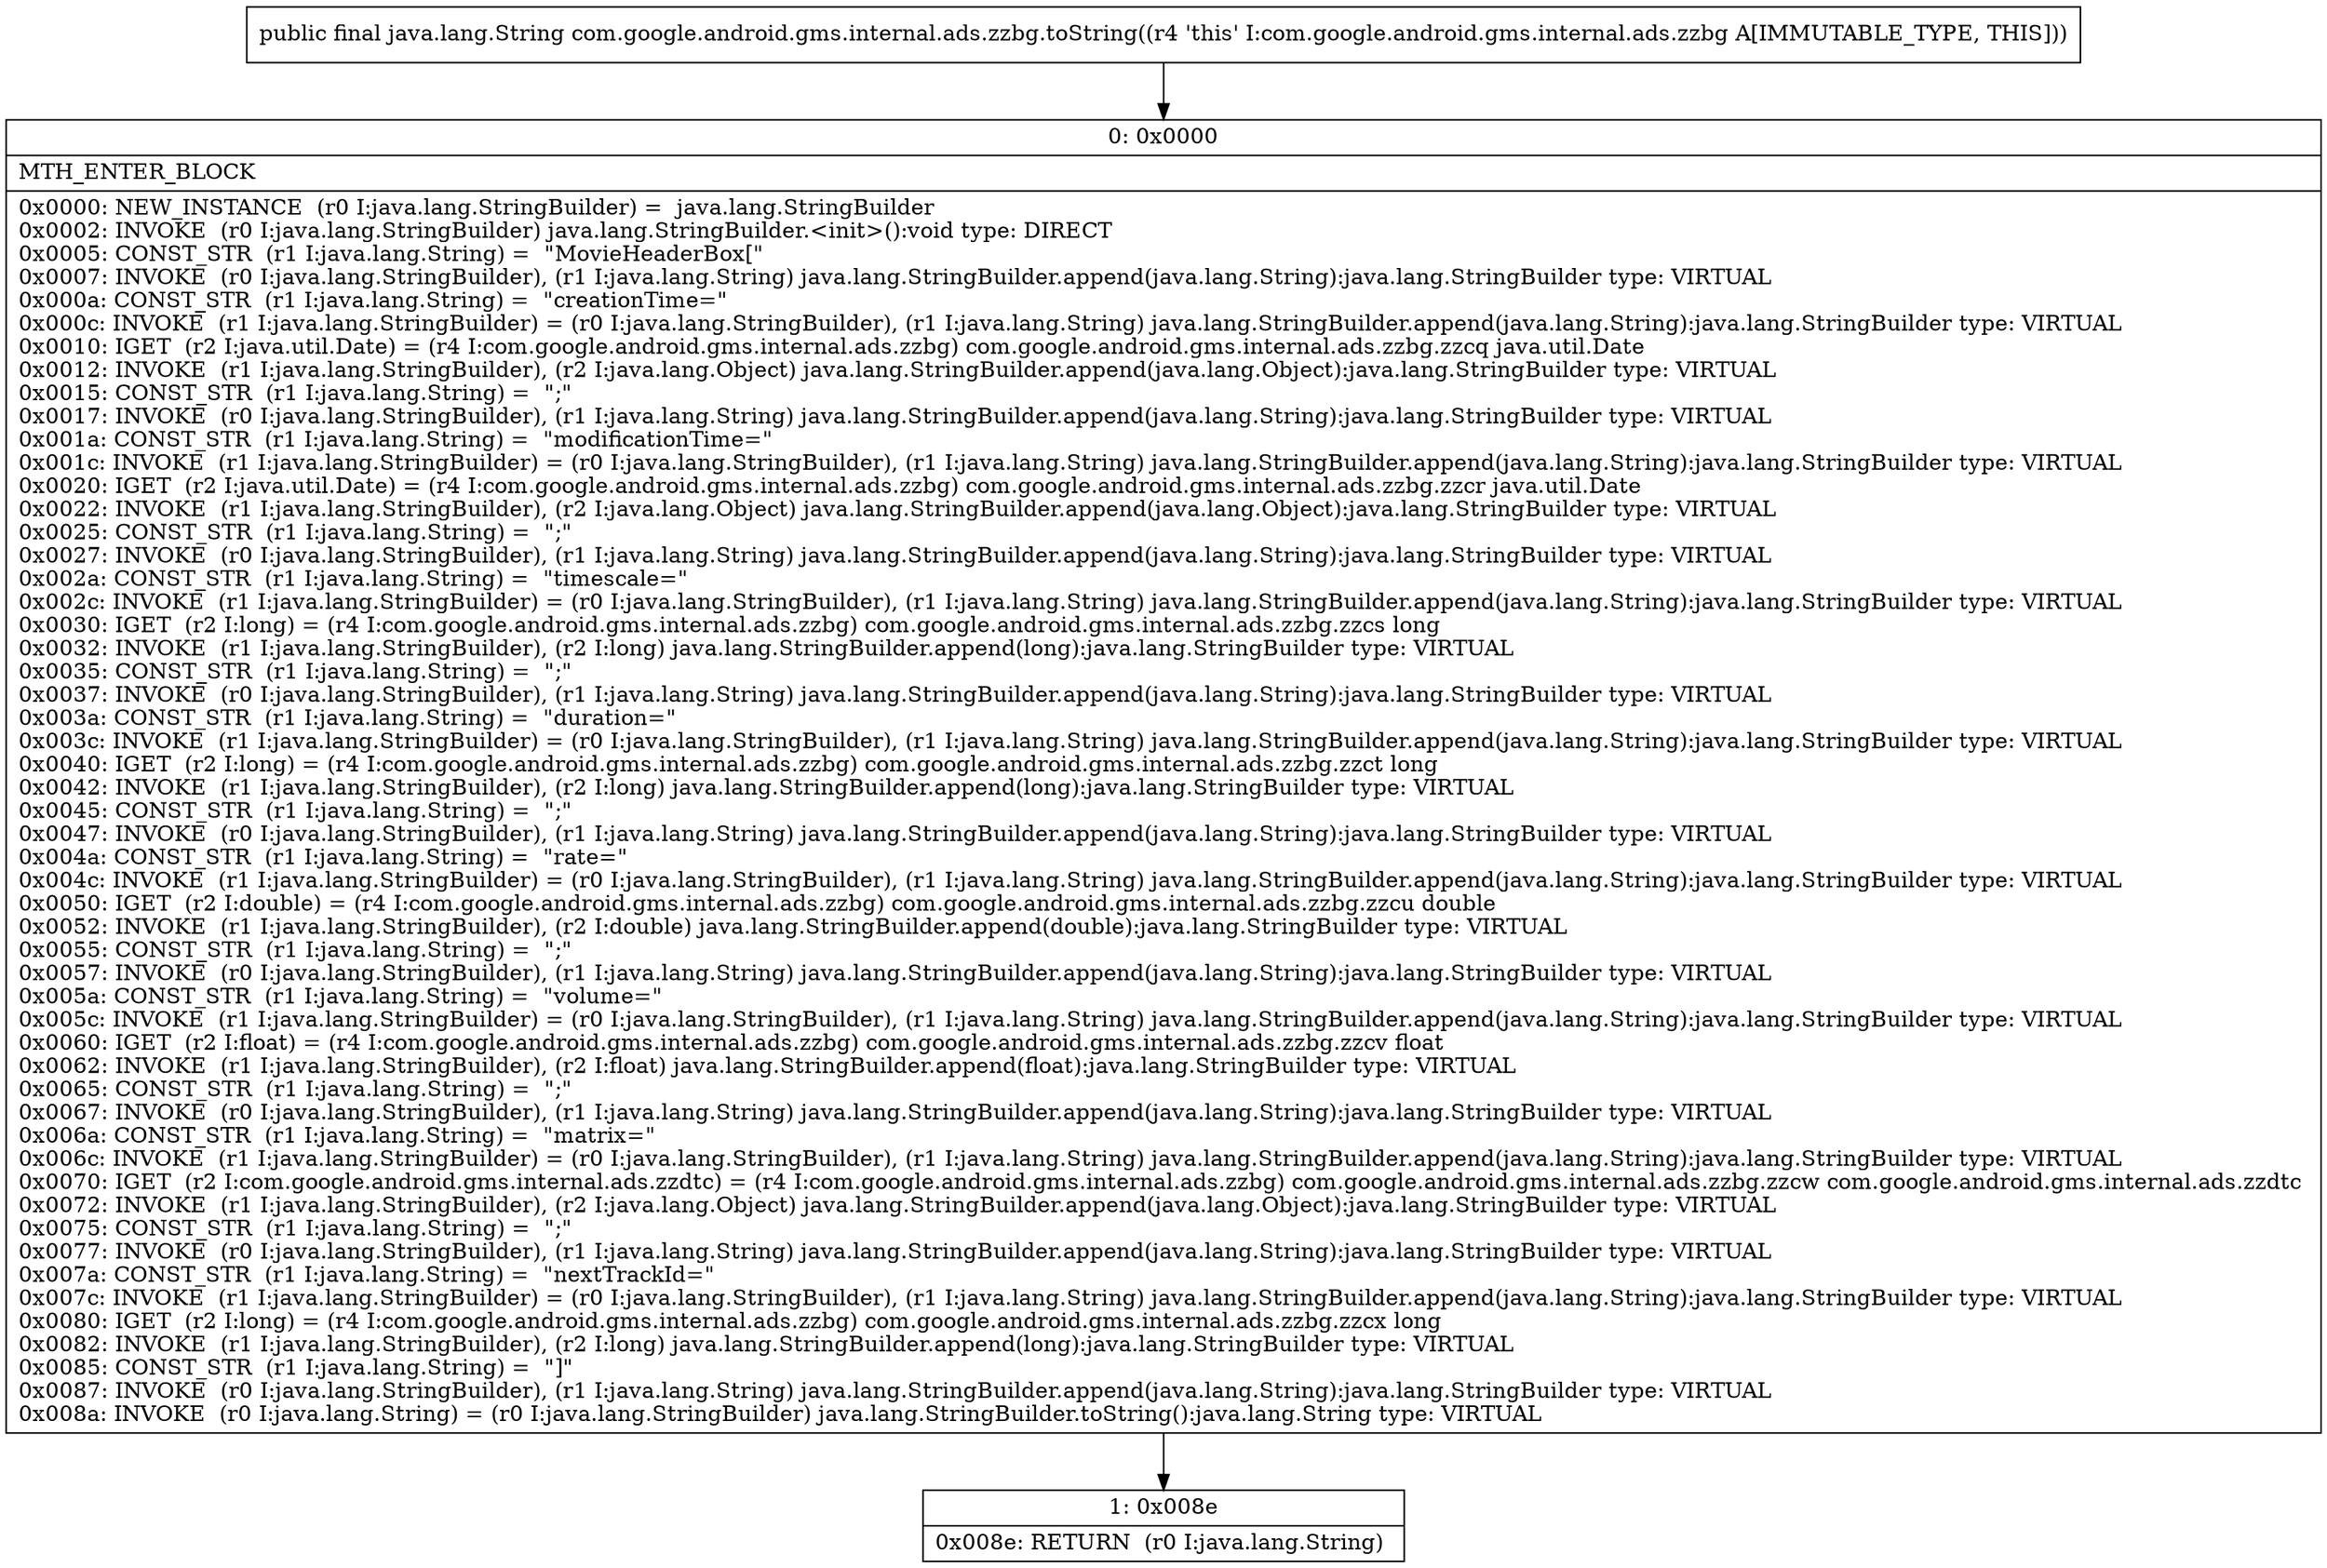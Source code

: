 digraph "CFG forcom.google.android.gms.internal.ads.zzbg.toString()Ljava\/lang\/String;" {
Node_0 [shape=record,label="{0\:\ 0x0000|MTH_ENTER_BLOCK\l|0x0000: NEW_INSTANCE  (r0 I:java.lang.StringBuilder) =  java.lang.StringBuilder \l0x0002: INVOKE  (r0 I:java.lang.StringBuilder) java.lang.StringBuilder.\<init\>():void type: DIRECT \l0x0005: CONST_STR  (r1 I:java.lang.String) =  \"MovieHeaderBox[\" \l0x0007: INVOKE  (r0 I:java.lang.StringBuilder), (r1 I:java.lang.String) java.lang.StringBuilder.append(java.lang.String):java.lang.StringBuilder type: VIRTUAL \l0x000a: CONST_STR  (r1 I:java.lang.String) =  \"creationTime=\" \l0x000c: INVOKE  (r1 I:java.lang.StringBuilder) = (r0 I:java.lang.StringBuilder), (r1 I:java.lang.String) java.lang.StringBuilder.append(java.lang.String):java.lang.StringBuilder type: VIRTUAL \l0x0010: IGET  (r2 I:java.util.Date) = (r4 I:com.google.android.gms.internal.ads.zzbg) com.google.android.gms.internal.ads.zzbg.zzcq java.util.Date \l0x0012: INVOKE  (r1 I:java.lang.StringBuilder), (r2 I:java.lang.Object) java.lang.StringBuilder.append(java.lang.Object):java.lang.StringBuilder type: VIRTUAL \l0x0015: CONST_STR  (r1 I:java.lang.String) =  \";\" \l0x0017: INVOKE  (r0 I:java.lang.StringBuilder), (r1 I:java.lang.String) java.lang.StringBuilder.append(java.lang.String):java.lang.StringBuilder type: VIRTUAL \l0x001a: CONST_STR  (r1 I:java.lang.String) =  \"modificationTime=\" \l0x001c: INVOKE  (r1 I:java.lang.StringBuilder) = (r0 I:java.lang.StringBuilder), (r1 I:java.lang.String) java.lang.StringBuilder.append(java.lang.String):java.lang.StringBuilder type: VIRTUAL \l0x0020: IGET  (r2 I:java.util.Date) = (r4 I:com.google.android.gms.internal.ads.zzbg) com.google.android.gms.internal.ads.zzbg.zzcr java.util.Date \l0x0022: INVOKE  (r1 I:java.lang.StringBuilder), (r2 I:java.lang.Object) java.lang.StringBuilder.append(java.lang.Object):java.lang.StringBuilder type: VIRTUAL \l0x0025: CONST_STR  (r1 I:java.lang.String) =  \";\" \l0x0027: INVOKE  (r0 I:java.lang.StringBuilder), (r1 I:java.lang.String) java.lang.StringBuilder.append(java.lang.String):java.lang.StringBuilder type: VIRTUAL \l0x002a: CONST_STR  (r1 I:java.lang.String) =  \"timescale=\" \l0x002c: INVOKE  (r1 I:java.lang.StringBuilder) = (r0 I:java.lang.StringBuilder), (r1 I:java.lang.String) java.lang.StringBuilder.append(java.lang.String):java.lang.StringBuilder type: VIRTUAL \l0x0030: IGET  (r2 I:long) = (r4 I:com.google.android.gms.internal.ads.zzbg) com.google.android.gms.internal.ads.zzbg.zzcs long \l0x0032: INVOKE  (r1 I:java.lang.StringBuilder), (r2 I:long) java.lang.StringBuilder.append(long):java.lang.StringBuilder type: VIRTUAL \l0x0035: CONST_STR  (r1 I:java.lang.String) =  \";\" \l0x0037: INVOKE  (r0 I:java.lang.StringBuilder), (r1 I:java.lang.String) java.lang.StringBuilder.append(java.lang.String):java.lang.StringBuilder type: VIRTUAL \l0x003a: CONST_STR  (r1 I:java.lang.String) =  \"duration=\" \l0x003c: INVOKE  (r1 I:java.lang.StringBuilder) = (r0 I:java.lang.StringBuilder), (r1 I:java.lang.String) java.lang.StringBuilder.append(java.lang.String):java.lang.StringBuilder type: VIRTUAL \l0x0040: IGET  (r2 I:long) = (r4 I:com.google.android.gms.internal.ads.zzbg) com.google.android.gms.internal.ads.zzbg.zzct long \l0x0042: INVOKE  (r1 I:java.lang.StringBuilder), (r2 I:long) java.lang.StringBuilder.append(long):java.lang.StringBuilder type: VIRTUAL \l0x0045: CONST_STR  (r1 I:java.lang.String) =  \";\" \l0x0047: INVOKE  (r0 I:java.lang.StringBuilder), (r1 I:java.lang.String) java.lang.StringBuilder.append(java.lang.String):java.lang.StringBuilder type: VIRTUAL \l0x004a: CONST_STR  (r1 I:java.lang.String) =  \"rate=\" \l0x004c: INVOKE  (r1 I:java.lang.StringBuilder) = (r0 I:java.lang.StringBuilder), (r1 I:java.lang.String) java.lang.StringBuilder.append(java.lang.String):java.lang.StringBuilder type: VIRTUAL \l0x0050: IGET  (r2 I:double) = (r4 I:com.google.android.gms.internal.ads.zzbg) com.google.android.gms.internal.ads.zzbg.zzcu double \l0x0052: INVOKE  (r1 I:java.lang.StringBuilder), (r2 I:double) java.lang.StringBuilder.append(double):java.lang.StringBuilder type: VIRTUAL \l0x0055: CONST_STR  (r1 I:java.lang.String) =  \";\" \l0x0057: INVOKE  (r0 I:java.lang.StringBuilder), (r1 I:java.lang.String) java.lang.StringBuilder.append(java.lang.String):java.lang.StringBuilder type: VIRTUAL \l0x005a: CONST_STR  (r1 I:java.lang.String) =  \"volume=\" \l0x005c: INVOKE  (r1 I:java.lang.StringBuilder) = (r0 I:java.lang.StringBuilder), (r1 I:java.lang.String) java.lang.StringBuilder.append(java.lang.String):java.lang.StringBuilder type: VIRTUAL \l0x0060: IGET  (r2 I:float) = (r4 I:com.google.android.gms.internal.ads.zzbg) com.google.android.gms.internal.ads.zzbg.zzcv float \l0x0062: INVOKE  (r1 I:java.lang.StringBuilder), (r2 I:float) java.lang.StringBuilder.append(float):java.lang.StringBuilder type: VIRTUAL \l0x0065: CONST_STR  (r1 I:java.lang.String) =  \";\" \l0x0067: INVOKE  (r0 I:java.lang.StringBuilder), (r1 I:java.lang.String) java.lang.StringBuilder.append(java.lang.String):java.lang.StringBuilder type: VIRTUAL \l0x006a: CONST_STR  (r1 I:java.lang.String) =  \"matrix=\" \l0x006c: INVOKE  (r1 I:java.lang.StringBuilder) = (r0 I:java.lang.StringBuilder), (r1 I:java.lang.String) java.lang.StringBuilder.append(java.lang.String):java.lang.StringBuilder type: VIRTUAL \l0x0070: IGET  (r2 I:com.google.android.gms.internal.ads.zzdtc) = (r4 I:com.google.android.gms.internal.ads.zzbg) com.google.android.gms.internal.ads.zzbg.zzcw com.google.android.gms.internal.ads.zzdtc \l0x0072: INVOKE  (r1 I:java.lang.StringBuilder), (r2 I:java.lang.Object) java.lang.StringBuilder.append(java.lang.Object):java.lang.StringBuilder type: VIRTUAL \l0x0075: CONST_STR  (r1 I:java.lang.String) =  \";\" \l0x0077: INVOKE  (r0 I:java.lang.StringBuilder), (r1 I:java.lang.String) java.lang.StringBuilder.append(java.lang.String):java.lang.StringBuilder type: VIRTUAL \l0x007a: CONST_STR  (r1 I:java.lang.String) =  \"nextTrackId=\" \l0x007c: INVOKE  (r1 I:java.lang.StringBuilder) = (r0 I:java.lang.StringBuilder), (r1 I:java.lang.String) java.lang.StringBuilder.append(java.lang.String):java.lang.StringBuilder type: VIRTUAL \l0x0080: IGET  (r2 I:long) = (r4 I:com.google.android.gms.internal.ads.zzbg) com.google.android.gms.internal.ads.zzbg.zzcx long \l0x0082: INVOKE  (r1 I:java.lang.StringBuilder), (r2 I:long) java.lang.StringBuilder.append(long):java.lang.StringBuilder type: VIRTUAL \l0x0085: CONST_STR  (r1 I:java.lang.String) =  \"]\" \l0x0087: INVOKE  (r0 I:java.lang.StringBuilder), (r1 I:java.lang.String) java.lang.StringBuilder.append(java.lang.String):java.lang.StringBuilder type: VIRTUAL \l0x008a: INVOKE  (r0 I:java.lang.String) = (r0 I:java.lang.StringBuilder) java.lang.StringBuilder.toString():java.lang.String type: VIRTUAL \l}"];
Node_1 [shape=record,label="{1\:\ 0x008e|0x008e: RETURN  (r0 I:java.lang.String) \l}"];
MethodNode[shape=record,label="{public final java.lang.String com.google.android.gms.internal.ads.zzbg.toString((r4 'this' I:com.google.android.gms.internal.ads.zzbg A[IMMUTABLE_TYPE, THIS])) }"];
MethodNode -> Node_0;
Node_0 -> Node_1;
}

